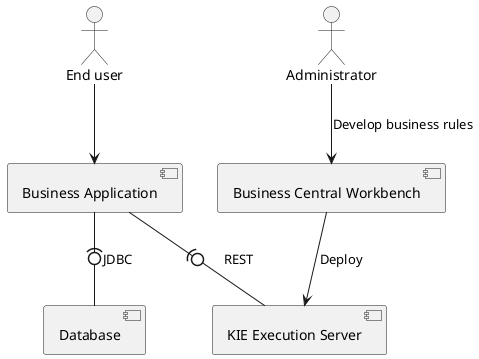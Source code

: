 @startuml

actor "End user" as endUser
actor "Administrator" as admin

component "Business Application" as service
component "Database" as db

component "Business Central Workbench" as businessCentral
component "KIE Execution Server" as runtime


endUser --> service
admin --> businessCentral: Develop business rules

businessCentral --> runtime: Deploy

service -(0- runtime: REST
service -(0- db: JDBC

@enduml
